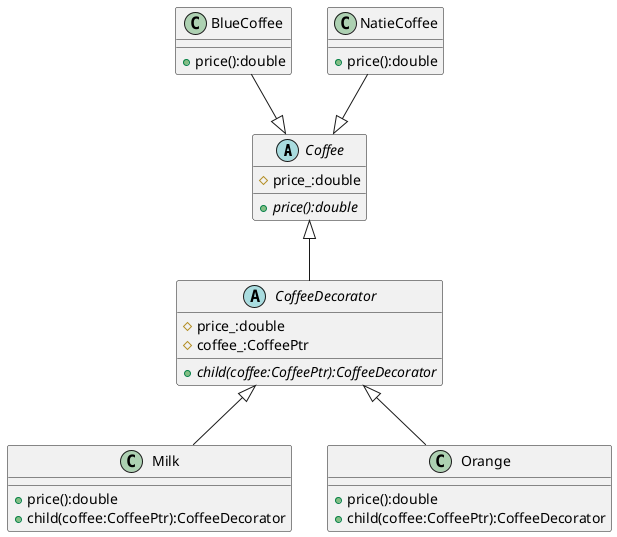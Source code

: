@startuml

abstract Coffee{
#price_:double
+{abstract}price():double
}

abstract CoffeeDecorator{
#price_:double
#coffee_:CoffeePtr
+{abstract}child(coffee:CoffeePtr):CoffeeDecorator
}

class Milk{
+price():double
+child(coffee:CoffeePtr):CoffeeDecorator
}
class Orange{
+price():double
+child(coffee:CoffeePtr):CoffeeDecorator
}

class BlueCoffee
{
+price():double
}

class NatieCoffee{
+price():double
}

BlueCoffee --|> Coffee
NatieCoffee --|> Coffee

Coffee <|-- CoffeeDecorator
CoffeeDecorator <|--  Milk
CoffeeDecorator <|--  Orange




@enduml